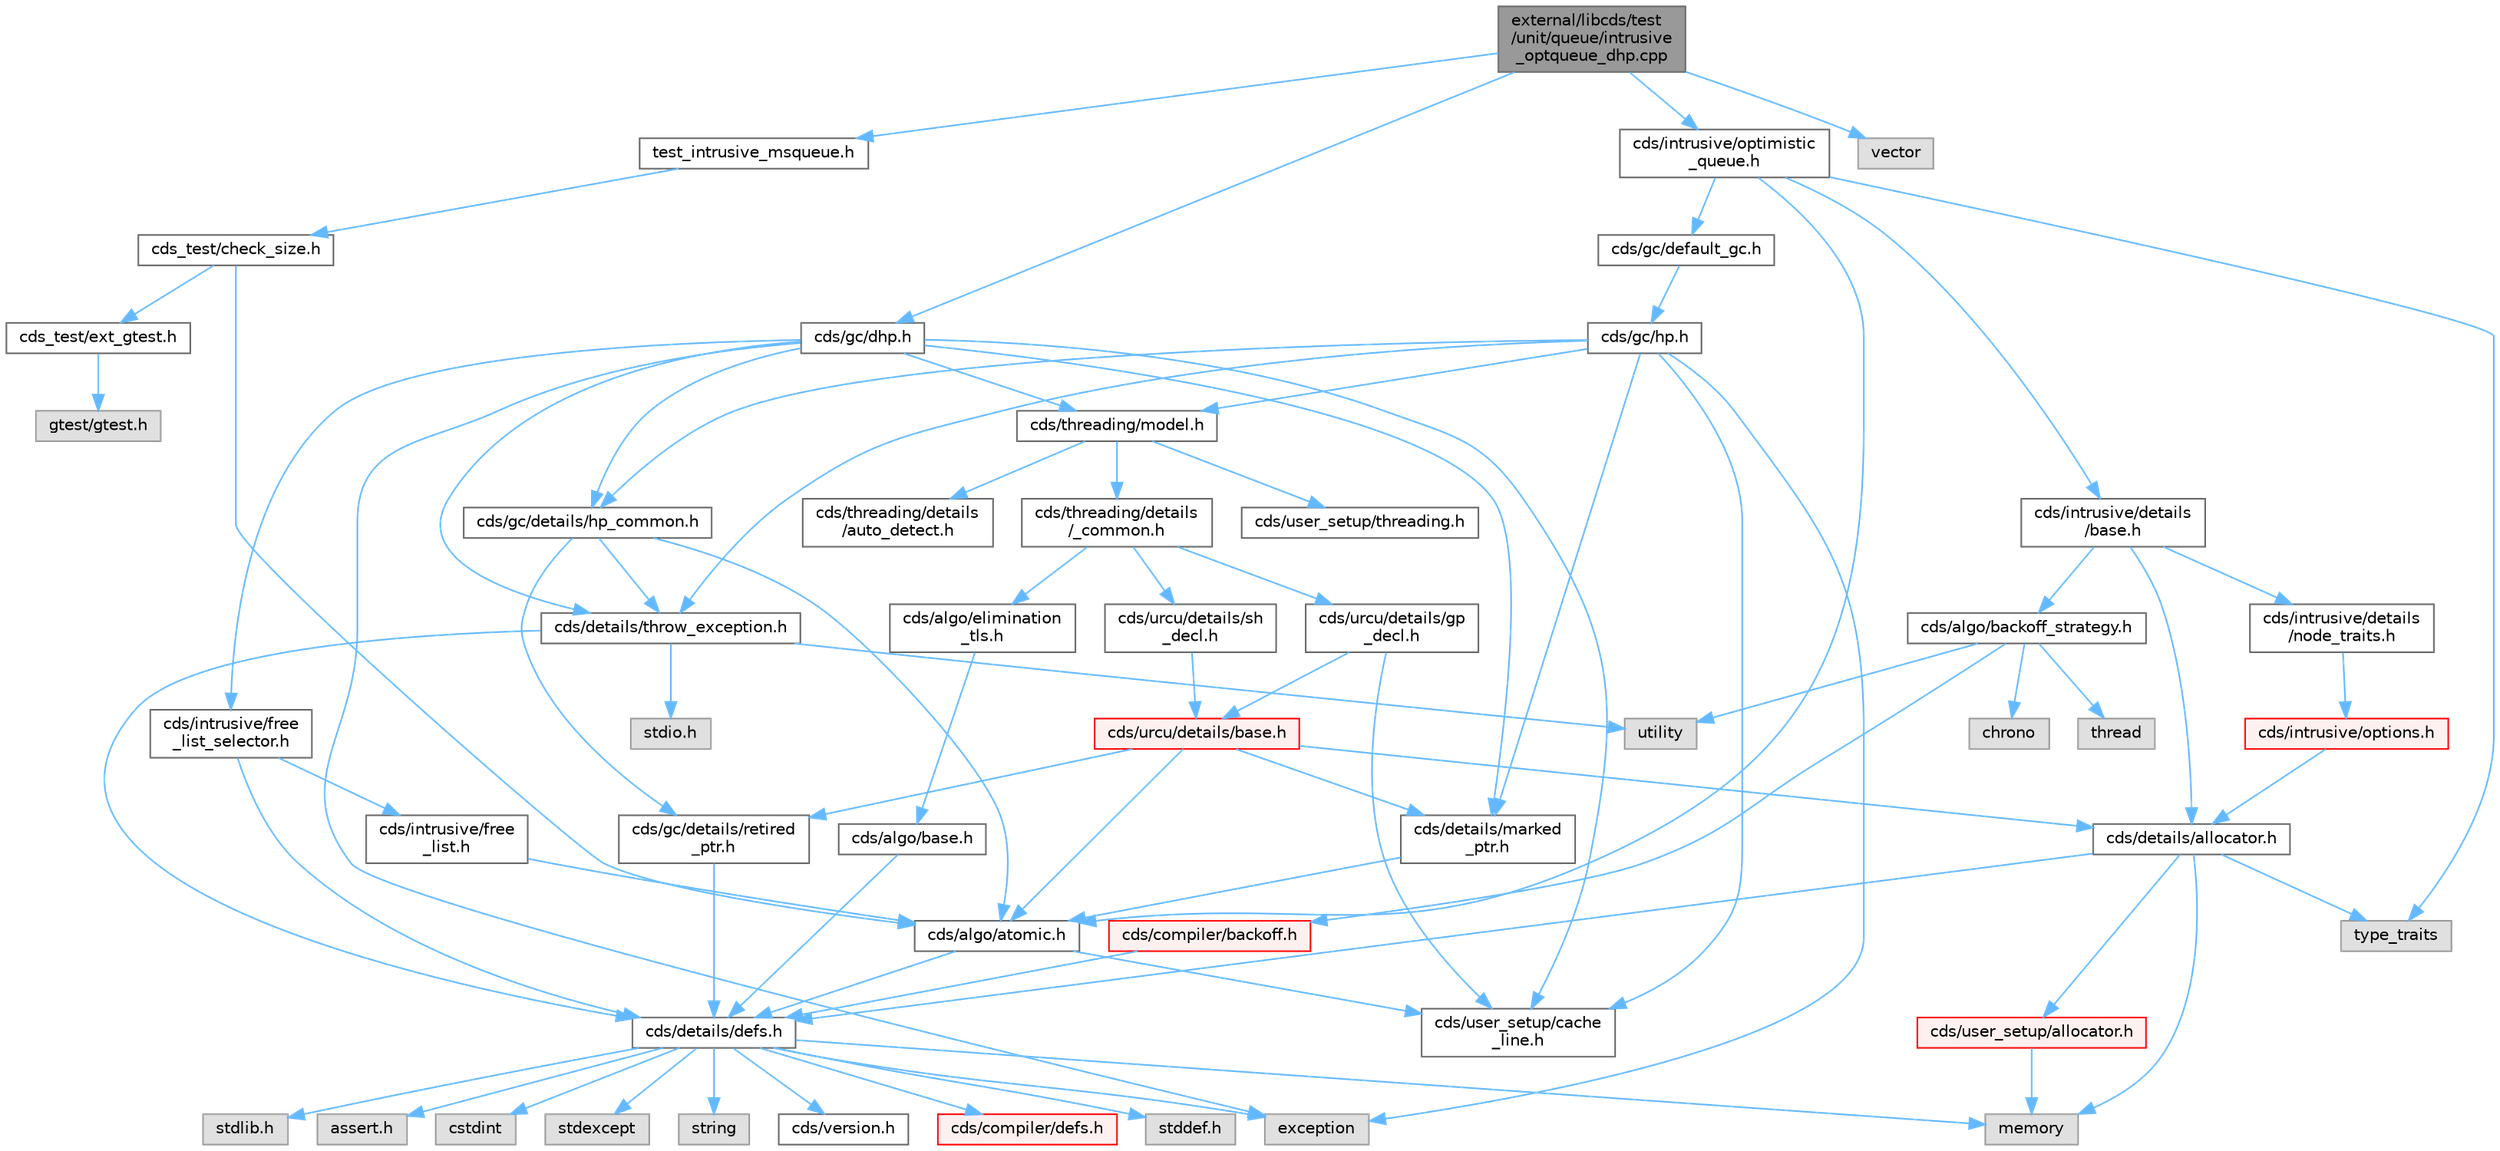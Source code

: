 digraph "external/libcds/test/unit/queue/intrusive_optqueue_dhp.cpp"
{
 // LATEX_PDF_SIZE
  bgcolor="transparent";
  edge [fontname=Helvetica,fontsize=10,labelfontname=Helvetica,labelfontsize=10];
  node [fontname=Helvetica,fontsize=10,shape=box,height=0.2,width=0.4];
  Node1 [id="Node000001",label="external/libcds/test\l/unit/queue/intrusive\l_optqueue_dhp.cpp",height=0.2,width=0.4,color="gray40", fillcolor="grey60", style="filled", fontcolor="black",tooltip=" "];
  Node1 -> Node2 [id="edge80_Node000001_Node000002",color="steelblue1",style="solid",tooltip=" "];
  Node2 [id="Node000002",label="test_intrusive_msqueue.h",height=0.2,width=0.4,color="grey40", fillcolor="white", style="filled",URL="$test__intrusive__msqueue_8h.html",tooltip=" "];
  Node2 -> Node3 [id="edge81_Node000002_Node000003",color="steelblue1",style="solid",tooltip=" "];
  Node3 [id="Node000003",label="cds_test/check_size.h",height=0.2,width=0.4,color="grey40", fillcolor="white", style="filled",URL="$check__size_8h.html",tooltip=" "];
  Node3 -> Node4 [id="edge82_Node000003_Node000004",color="steelblue1",style="solid",tooltip=" "];
  Node4 [id="Node000004",label="cds_test/ext_gtest.h",height=0.2,width=0.4,color="grey40", fillcolor="white", style="filled",URL="$ext__gtest_8h.html",tooltip=" "];
  Node4 -> Node5 [id="edge83_Node000004_Node000005",color="steelblue1",style="solid",tooltip=" "];
  Node5 [id="Node000005",label="gtest/gtest.h",height=0.2,width=0.4,color="grey60", fillcolor="#E0E0E0", style="filled",tooltip=" "];
  Node3 -> Node6 [id="edge84_Node000003_Node000006",color="steelblue1",style="solid",tooltip=" "];
  Node6 [id="Node000006",label="cds/algo/atomic.h",height=0.2,width=0.4,color="grey40", fillcolor="white", style="filled",URL="$external_2libcds_2cds_2algo_2atomic_8h.html",tooltip=" "];
  Node6 -> Node7 [id="edge85_Node000006_Node000007",color="steelblue1",style="solid",tooltip=" "];
  Node7 [id="Node000007",label="cds/details/defs.h",height=0.2,width=0.4,color="grey40", fillcolor="white", style="filled",URL="$details_2defs_8h.html",tooltip=" "];
  Node7 -> Node8 [id="edge86_Node000007_Node000008",color="steelblue1",style="solid",tooltip=" "];
  Node8 [id="Node000008",label="stddef.h",height=0.2,width=0.4,color="grey60", fillcolor="#E0E0E0", style="filled",tooltip=" "];
  Node7 -> Node9 [id="edge87_Node000007_Node000009",color="steelblue1",style="solid",tooltip=" "];
  Node9 [id="Node000009",label="stdlib.h",height=0.2,width=0.4,color="grey60", fillcolor="#E0E0E0", style="filled",tooltip=" "];
  Node7 -> Node10 [id="edge88_Node000007_Node000010",color="steelblue1",style="solid",tooltip=" "];
  Node10 [id="Node000010",label="assert.h",height=0.2,width=0.4,color="grey60", fillcolor="#E0E0E0", style="filled",tooltip=" "];
  Node7 -> Node11 [id="edge89_Node000007_Node000011",color="steelblue1",style="solid",tooltip=" "];
  Node11 [id="Node000011",label="cstdint",height=0.2,width=0.4,color="grey60", fillcolor="#E0E0E0", style="filled",tooltip=" "];
  Node7 -> Node12 [id="edge90_Node000007_Node000012",color="steelblue1",style="solid",tooltip=" "];
  Node12 [id="Node000012",label="exception",height=0.2,width=0.4,color="grey60", fillcolor="#E0E0E0", style="filled",tooltip=" "];
  Node7 -> Node13 [id="edge91_Node000007_Node000013",color="steelblue1",style="solid",tooltip=" "];
  Node13 [id="Node000013",label="stdexcept",height=0.2,width=0.4,color="grey60", fillcolor="#E0E0E0", style="filled",tooltip=" "];
  Node7 -> Node14 [id="edge92_Node000007_Node000014",color="steelblue1",style="solid",tooltip=" "];
  Node14 [id="Node000014",label="string",height=0.2,width=0.4,color="grey60", fillcolor="#E0E0E0", style="filled",tooltip=" "];
  Node7 -> Node15 [id="edge93_Node000007_Node000015",color="steelblue1",style="solid",tooltip=" "];
  Node15 [id="Node000015",label="memory",height=0.2,width=0.4,color="grey60", fillcolor="#E0E0E0", style="filled",tooltip=" "];
  Node7 -> Node16 [id="edge94_Node000007_Node000016",color="steelblue1",style="solid",tooltip=" "];
  Node16 [id="Node000016",label="cds/version.h",height=0.2,width=0.4,color="grey40", fillcolor="white", style="filled",URL="$external_2libcds_2cds_2version_8h.html",tooltip=" "];
  Node7 -> Node17 [id="edge95_Node000007_Node000017",color="steelblue1",style="solid",tooltip=" "];
  Node17 [id="Node000017",label="cds/compiler/defs.h",height=0.2,width=0.4,color="red", fillcolor="#FFF0F0", style="filled",URL="$compiler_2defs_8h.html",tooltip=" "];
  Node6 -> Node20 [id="edge96_Node000006_Node000020",color="steelblue1",style="solid",tooltip=" "];
  Node20 [id="Node000020",label="cds/user_setup/cache\l_line.h",height=0.2,width=0.4,color="grey40", fillcolor="white", style="filled",URL="$cache__line_8h.html",tooltip="Cache-line size definition"];
  Node1 -> Node21 [id="edge97_Node000001_Node000021",color="steelblue1",style="solid",tooltip=" "];
  Node21 [id="Node000021",label="cds/gc/dhp.h",height=0.2,width=0.4,color="grey40", fillcolor="white", style="filled",URL="$dhp_8h.html",tooltip=" "];
  Node21 -> Node12 [id="edge98_Node000021_Node000012",color="steelblue1",style="solid",tooltip=" "];
  Node21 -> Node22 [id="edge99_Node000021_Node000022",color="steelblue1",style="solid",tooltip=" "];
  Node22 [id="Node000022",label="cds/gc/details/hp_common.h",height=0.2,width=0.4,color="grey40", fillcolor="white", style="filled",URL="$hp__common_8h.html",tooltip=" "];
  Node22 -> Node6 [id="edge100_Node000022_Node000006",color="steelblue1",style="solid",tooltip=" "];
  Node22 -> Node23 [id="edge101_Node000022_Node000023",color="steelblue1",style="solid",tooltip=" "];
  Node23 [id="Node000023",label="cds/gc/details/retired\l_ptr.h",height=0.2,width=0.4,color="grey40", fillcolor="white", style="filled",URL="$retired__ptr_8h.html",tooltip=" "];
  Node23 -> Node7 [id="edge102_Node000023_Node000007",color="steelblue1",style="solid",tooltip=" "];
  Node22 -> Node24 [id="edge103_Node000022_Node000024",color="steelblue1",style="solid",tooltip=" "];
  Node24 [id="Node000024",label="cds/details/throw_exception.h",height=0.2,width=0.4,color="grey40", fillcolor="white", style="filled",URL="$throw__exception_8h.html",tooltip=" "];
  Node24 -> Node7 [id="edge104_Node000024_Node000007",color="steelblue1",style="solid",tooltip=" "];
  Node24 -> Node25 [id="edge105_Node000024_Node000025",color="steelblue1",style="solid",tooltip=" "];
  Node25 [id="Node000025",label="stdio.h",height=0.2,width=0.4,color="grey60", fillcolor="#E0E0E0", style="filled",tooltip=" "];
  Node24 -> Node26 [id="edge106_Node000024_Node000026",color="steelblue1",style="solid",tooltip=" "];
  Node26 [id="Node000026",label="utility",height=0.2,width=0.4,color="grey60", fillcolor="#E0E0E0", style="filled",tooltip=" "];
  Node21 -> Node27 [id="edge107_Node000021_Node000027",color="steelblue1",style="solid",tooltip=" "];
  Node27 [id="Node000027",label="cds/threading/model.h",height=0.2,width=0.4,color="grey40", fillcolor="white", style="filled",URL="$model_8h.html",tooltip=" "];
  Node27 -> Node28 [id="edge108_Node000027_Node000028",color="steelblue1",style="solid",tooltip=" "];
  Node28 [id="Node000028",label="cds/threading/details\l/_common.h",height=0.2,width=0.4,color="grey40", fillcolor="white", style="filled",URL="$__common_8h.html",tooltip=" "];
  Node28 -> Node29 [id="edge109_Node000028_Node000029",color="steelblue1",style="solid",tooltip=" "];
  Node29 [id="Node000029",label="cds/urcu/details/gp\l_decl.h",height=0.2,width=0.4,color="grey40", fillcolor="white", style="filled",URL="$gp__decl_8h.html",tooltip=" "];
  Node29 -> Node30 [id="edge110_Node000029_Node000030",color="steelblue1",style="solid",tooltip=" "];
  Node30 [id="Node000030",label="cds/urcu/details/base.h",height=0.2,width=0.4,color="red", fillcolor="#FFF0F0", style="filled",URL="$external_2libcds_2cds_2urcu_2details_2base_8h.html",tooltip=" "];
  Node30 -> Node6 [id="edge111_Node000030_Node000006",color="steelblue1",style="solid",tooltip=" "];
  Node30 -> Node23 [id="edge112_Node000030_Node000023",color="steelblue1",style="solid",tooltip=" "];
  Node30 -> Node31 [id="edge113_Node000030_Node000031",color="steelblue1",style="solid",tooltip=" "];
  Node31 [id="Node000031",label="cds/details/allocator.h",height=0.2,width=0.4,color="grey40", fillcolor="white", style="filled",URL="$external_2libcds_2cds_2details_2allocator_8h.html",tooltip=" "];
  Node31 -> Node32 [id="edge114_Node000031_Node000032",color="steelblue1",style="solid",tooltip=" "];
  Node32 [id="Node000032",label="type_traits",height=0.2,width=0.4,color="grey60", fillcolor="#E0E0E0", style="filled",tooltip=" "];
  Node31 -> Node15 [id="edge115_Node000031_Node000015",color="steelblue1",style="solid",tooltip=" "];
  Node31 -> Node7 [id="edge116_Node000031_Node000007",color="steelblue1",style="solid",tooltip=" "];
  Node31 -> Node33 [id="edge117_Node000031_Node000033",color="steelblue1",style="solid",tooltip=" "];
  Node33 [id="Node000033",label="cds/user_setup/allocator.h",height=0.2,width=0.4,color="red", fillcolor="#FFF0F0", style="filled",URL="$external_2libcds_2cds_2user__setup_2allocator_8h.html",tooltip="Default implementation of allocator classes."];
  Node33 -> Node15 [id="edge118_Node000033_Node000015",color="steelblue1",style="solid",tooltip=" "];
  Node30 -> Node49 [id="edge119_Node000030_Node000049",color="steelblue1",style="solid",tooltip=" "];
  Node49 [id="Node000049",label="cds/details/marked\l_ptr.h",height=0.2,width=0.4,color="grey40", fillcolor="white", style="filled",URL="$marked__ptr_8h.html",tooltip=" "];
  Node49 -> Node6 [id="edge120_Node000049_Node000006",color="steelblue1",style="solid",tooltip=" "];
  Node29 -> Node20 [id="edge121_Node000029_Node000020",color="steelblue1",style="solid",tooltip=" "];
  Node28 -> Node50 [id="edge122_Node000028_Node000050",color="steelblue1",style="solid",tooltip=" "];
  Node50 [id="Node000050",label="cds/urcu/details/sh\l_decl.h",height=0.2,width=0.4,color="grey40", fillcolor="white", style="filled",URL="$sh__decl_8h.html",tooltip=" "];
  Node50 -> Node30 [id="edge123_Node000050_Node000030",color="steelblue1",style="solid",tooltip=" "];
  Node28 -> Node51 [id="edge124_Node000028_Node000051",color="steelblue1",style="solid",tooltip=" "];
  Node51 [id="Node000051",label="cds/algo/elimination\l_tls.h",height=0.2,width=0.4,color="grey40", fillcolor="white", style="filled",URL="$elimination__tls_8h.html",tooltip=" "];
  Node51 -> Node52 [id="edge125_Node000051_Node000052",color="steelblue1",style="solid",tooltip=" "];
  Node52 [id="Node000052",label="cds/algo/base.h",height=0.2,width=0.4,color="grey40", fillcolor="white", style="filled",URL="$external_2libcds_2cds_2algo_2base_8h.html",tooltip=" "];
  Node52 -> Node7 [id="edge126_Node000052_Node000007",color="steelblue1",style="solid",tooltip=" "];
  Node27 -> Node53 [id="edge127_Node000027_Node000053",color="steelblue1",style="solid",tooltip=" "];
  Node53 [id="Node000053",label="cds/user_setup/threading.h",height=0.2,width=0.4,color="grey40", fillcolor="white", style="filled",URL="$external_2libcds_2cds_2user__setup_2threading_8h.html",tooltip=" "];
  Node27 -> Node54 [id="edge128_Node000027_Node000054",color="steelblue1",style="solid",tooltip=" "];
  Node54 [id="Node000054",label="cds/threading/details\l/auto_detect.h",height=0.2,width=0.4,color="grey40", fillcolor="white", style="filled",URL="$auto__detect_8h.html",tooltip=" "];
  Node21 -> Node55 [id="edge129_Node000021_Node000055",color="steelblue1",style="solid",tooltip=" "];
  Node55 [id="Node000055",label="cds/intrusive/free\l_list_selector.h",height=0.2,width=0.4,color="grey40", fillcolor="white", style="filled",URL="$free__list__selector_8h.html",tooltip=" "];
  Node55 -> Node7 [id="edge130_Node000055_Node000007",color="steelblue1",style="solid",tooltip=" "];
  Node55 -> Node56 [id="edge131_Node000055_Node000056",color="steelblue1",style="solid",tooltip=" "];
  Node56 [id="Node000056",label="cds/intrusive/free\l_list.h",height=0.2,width=0.4,color="grey40", fillcolor="white", style="filled",URL="$free__list_8h.html",tooltip=" "];
  Node56 -> Node6 [id="edge132_Node000056_Node000006",color="steelblue1",style="solid",tooltip=" "];
  Node21 -> Node24 [id="edge133_Node000021_Node000024",color="steelblue1",style="solid",tooltip=" "];
  Node21 -> Node49 [id="edge134_Node000021_Node000049",color="steelblue1",style="solid",tooltip=" "];
  Node21 -> Node20 [id="edge135_Node000021_Node000020",color="steelblue1",style="solid",tooltip=" "];
  Node1 -> Node57 [id="edge136_Node000001_Node000057",color="steelblue1",style="solid",tooltip=" "];
  Node57 [id="Node000057",label="cds/intrusive/optimistic\l_queue.h",height=0.2,width=0.4,color="grey40", fillcolor="white", style="filled",URL="$intrusive_2optimistic__queue_8h.html",tooltip=" "];
  Node57 -> Node32 [id="edge137_Node000057_Node000032",color="steelblue1",style="solid",tooltip=" "];
  Node57 -> Node58 [id="edge138_Node000057_Node000058",color="steelblue1",style="solid",tooltip=" "];
  Node58 [id="Node000058",label="cds/intrusive/details\l/base.h",height=0.2,width=0.4,color="grey40", fillcolor="white", style="filled",URL="$external_2libcds_2cds_2intrusive_2details_2base_8h.html",tooltip=" "];
  Node58 -> Node59 [id="edge139_Node000058_Node000059",color="steelblue1",style="solid",tooltip=" "];
  Node59 [id="Node000059",label="cds/intrusive/details\l/node_traits.h",height=0.2,width=0.4,color="grey40", fillcolor="white", style="filled",URL="$node__traits_8h.html",tooltip=" "];
  Node59 -> Node60 [id="edge140_Node000059_Node000060",color="steelblue1",style="solid",tooltip=" "];
  Node60 [id="Node000060",label="cds/intrusive/options.h",height=0.2,width=0.4,color="red", fillcolor="#FFF0F0", style="filled",URL="$intrusive_2options_8h.html",tooltip=" "];
  Node60 -> Node31 [id="edge141_Node000060_Node000031",color="steelblue1",style="solid",tooltip=" "];
  Node58 -> Node31 [id="edge142_Node000058_Node000031",color="steelblue1",style="solid",tooltip=" "];
  Node58 -> Node63 [id="edge143_Node000058_Node000063",color="steelblue1",style="solid",tooltip=" "];
  Node63 [id="Node000063",label="cds/algo/backoff_strategy.h",height=0.2,width=0.4,color="grey40", fillcolor="white", style="filled",URL="$backoff__strategy_8h.html",tooltip=" "];
  Node63 -> Node26 [id="edge144_Node000063_Node000026",color="steelblue1",style="solid",tooltip=" "];
  Node63 -> Node43 [id="edge145_Node000063_Node000043",color="steelblue1",style="solid",tooltip=" "];
  Node43 [id="Node000043",label="thread",height=0.2,width=0.4,color="grey60", fillcolor="#E0E0E0", style="filled",tooltip=" "];
  Node63 -> Node64 [id="edge146_Node000063_Node000064",color="steelblue1",style="solid",tooltip=" "];
  Node64 [id="Node000064",label="chrono",height=0.2,width=0.4,color="grey60", fillcolor="#E0E0E0", style="filled",tooltip=" "];
  Node63 -> Node65 [id="edge147_Node000063_Node000065",color="steelblue1",style="solid",tooltip=" "];
  Node65 [id="Node000065",label="cds/compiler/backoff.h",height=0.2,width=0.4,color="red", fillcolor="#FFF0F0", style="filled",URL="$backoff_8h.html",tooltip=" "];
  Node65 -> Node7 [id="edge148_Node000065_Node000007",color="steelblue1",style="solid",tooltip=" "];
  Node57 -> Node6 [id="edge149_Node000057_Node000006",color="steelblue1",style="solid",tooltip=" "];
  Node57 -> Node67 [id="edge150_Node000057_Node000067",color="steelblue1",style="solid",tooltip=" "];
  Node67 [id="Node000067",label="cds/gc/default_gc.h",height=0.2,width=0.4,color="grey40", fillcolor="white", style="filled",URL="$default__gc_8h.html",tooltip=" "];
  Node67 -> Node68 [id="edge151_Node000067_Node000068",color="steelblue1",style="solid",tooltip=" "];
  Node68 [id="Node000068",label="cds/gc/hp.h",height=0.2,width=0.4,color="grey40", fillcolor="white", style="filled",URL="$hp_8h.html",tooltip=" "];
  Node68 -> Node12 [id="edge152_Node000068_Node000012",color="steelblue1",style="solid",tooltip=" "];
  Node68 -> Node22 [id="edge153_Node000068_Node000022",color="steelblue1",style="solid",tooltip=" "];
  Node68 -> Node27 [id="edge154_Node000068_Node000027",color="steelblue1",style="solid",tooltip=" "];
  Node68 -> Node24 [id="edge155_Node000068_Node000024",color="steelblue1",style="solid",tooltip=" "];
  Node68 -> Node49 [id="edge156_Node000068_Node000049",color="steelblue1",style="solid",tooltip=" "];
  Node68 -> Node20 [id="edge157_Node000068_Node000020",color="steelblue1",style="solid",tooltip=" "];
  Node1 -> Node69 [id="edge158_Node000001_Node000069",color="steelblue1",style="solid",tooltip=" "];
  Node69 [id="Node000069",label="vector",height=0.2,width=0.4,color="grey60", fillcolor="#E0E0E0", style="filled",tooltip=" "];
}
